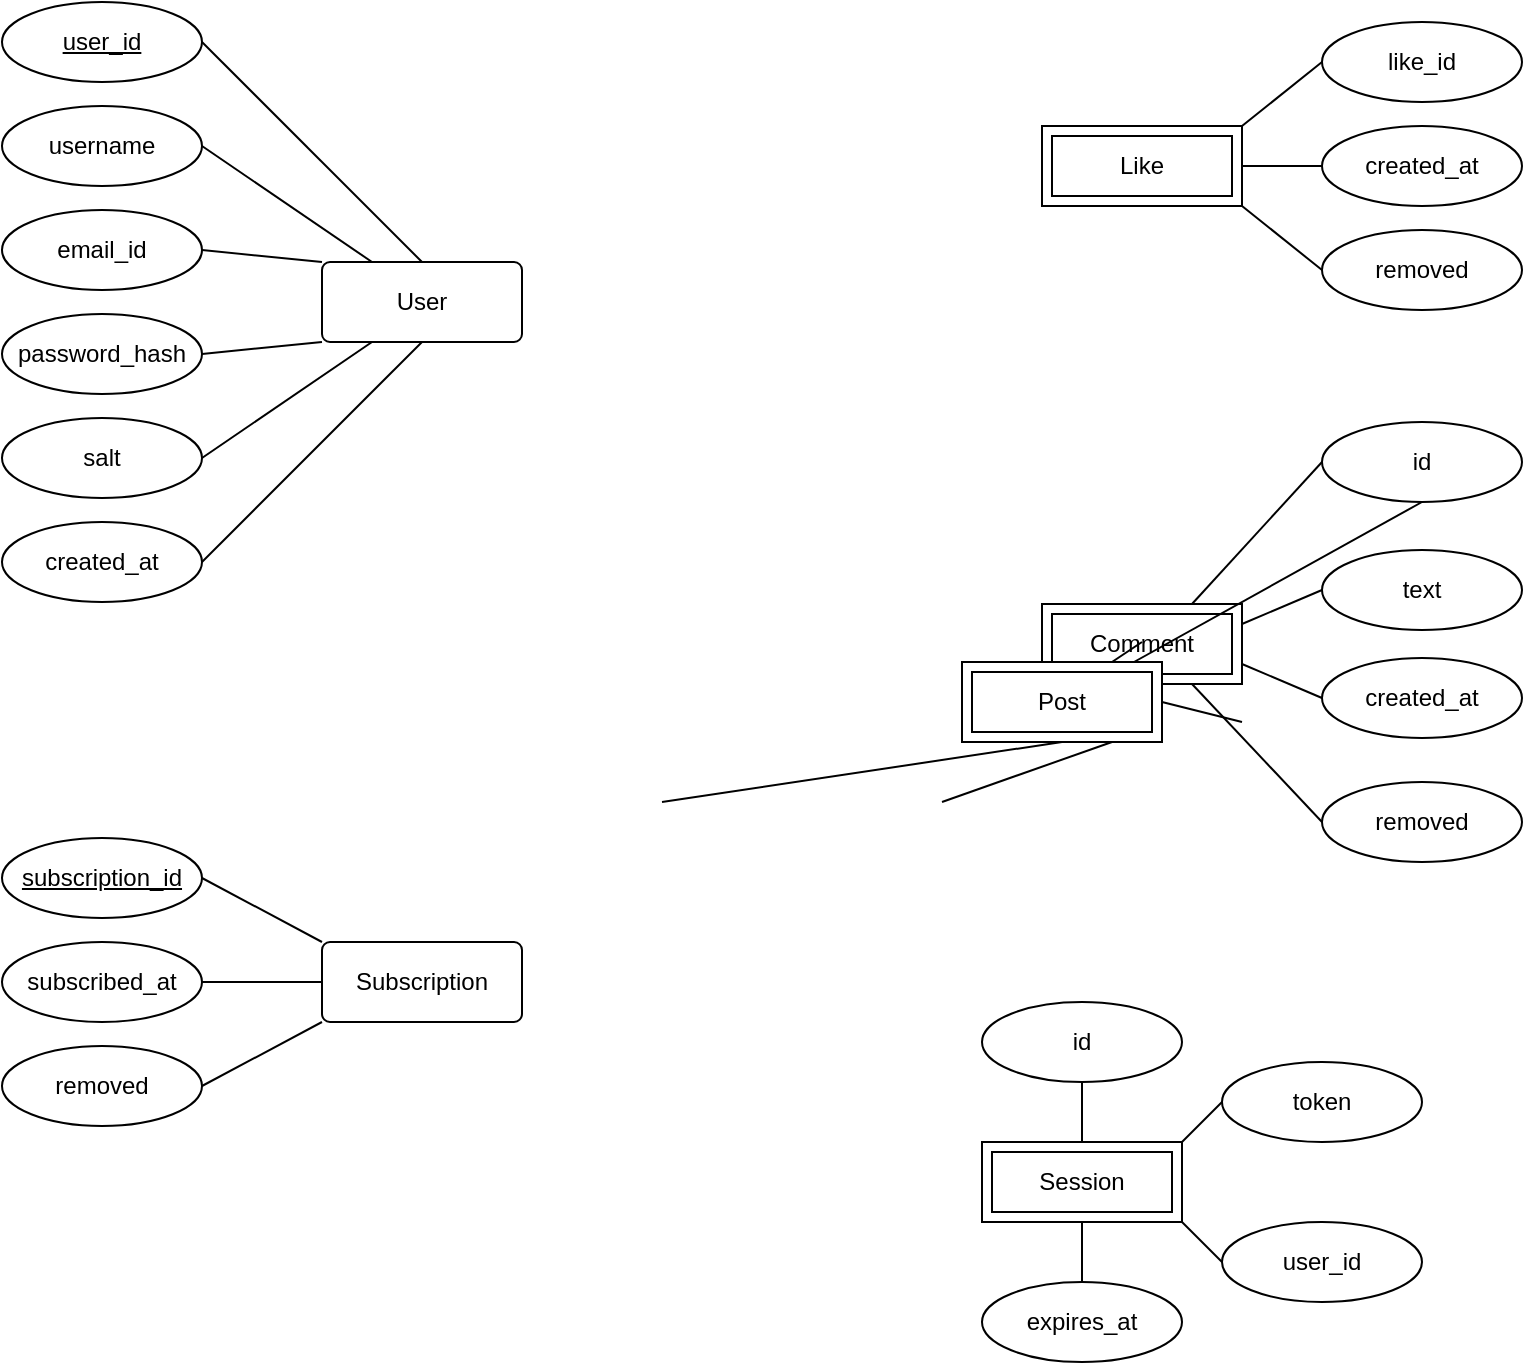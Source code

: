 <mxfile version="22.0.4" type="github">
  <diagram id="R2lEEEUBdFMjLlhIrx00" name="Page-1">
    <mxGraphModel dx="1050" dy="623" grid="1" gridSize="10" guides="1" tooltips="1" connect="1" arrows="1" fold="1" page="1" pageScale="1" pageWidth="850" pageHeight="1100" math="0" shadow="0" extFonts="Permanent Marker^https://fonts.googleapis.com/css?family=Permanent+Marker">
      <root>
        <mxCell id="0" />
        <mxCell id="1" parent="0" />
        <mxCell id="sRpCe-yu5LOxPwtg6V8U-10" value="username" style="ellipse;whiteSpace=wrap;html=1;align=center;" parent="1" vertex="1">
          <mxGeometry x="40" y="82" width="100" height="40" as="geometry" />
        </mxCell>
        <mxCell id="sRpCe-yu5LOxPwtg6V8U-11" value="email_id" style="ellipse;whiteSpace=wrap;html=1;align=center;" parent="1" vertex="1">
          <mxGeometry x="40" y="134" width="100" height="40" as="geometry" />
        </mxCell>
        <mxCell id="sRpCe-yu5LOxPwtg6V8U-12" value="password_hash" style="ellipse;whiteSpace=wrap;html=1;align=center;" parent="1" vertex="1">
          <mxGeometry x="40" y="186" width="100" height="40" as="geometry" />
        </mxCell>
        <mxCell id="sRpCe-yu5LOxPwtg6V8U-13" value="salt" style="ellipse;whiteSpace=wrap;html=1;align=center;" parent="1" vertex="1">
          <mxGeometry x="40" y="238" width="100" height="40" as="geometry" />
        </mxCell>
        <mxCell id="sRpCe-yu5LOxPwtg6V8U-14" value="created_at" style="ellipse;whiteSpace=wrap;html=1;align=center;" parent="1" vertex="1">
          <mxGeometry x="40" y="290" width="100" height="40" as="geometry" />
        </mxCell>
        <mxCell id="sRpCe-yu5LOxPwtg6V8U-30" value="like_id" style="ellipse;whiteSpace=wrap;html=1;align=center;" parent="1" vertex="1">
          <mxGeometry x="700" y="40" width="100" height="40" as="geometry" />
        </mxCell>
        <mxCell id="sRpCe-yu5LOxPwtg6V8U-31" value="removed" style="ellipse;whiteSpace=wrap;html=1;align=center;direction=west;" parent="1" vertex="1">
          <mxGeometry x="700" y="144" width="100" height="40" as="geometry" />
        </mxCell>
        <mxCell id="sRpCe-yu5LOxPwtg6V8U-33" value="User" style="rounded=1;arcSize=10;whiteSpace=wrap;html=1;align=center;" parent="1" vertex="1">
          <mxGeometry x="200" y="160" width="100" height="40" as="geometry" />
        </mxCell>
        <mxCell id="sRpCe-yu5LOxPwtg6V8U-36" value="Like" style="shape=ext;margin=3;double=1;whiteSpace=wrap;html=1;align=center;" parent="1" vertex="1">
          <mxGeometry x="560" y="92" width="100" height="40" as="geometry" />
        </mxCell>
        <mxCell id="sRpCe-yu5LOxPwtg6V8U-37" value="Comment" style="shape=ext;margin=3;double=1;whiteSpace=wrap;html=1;align=center;" parent="1" vertex="1">
          <mxGeometry x="560" y="331" width="100" height="40" as="geometry" />
        </mxCell>
        <mxCell id="QnJ6NagRt4sesBqJA9xz-1" value="user_id" style="ellipse;whiteSpace=wrap;html=1;align=center;fontStyle=4;" vertex="1" parent="1">
          <mxGeometry x="40" y="30" width="100" height="40" as="geometry" />
        </mxCell>
        <mxCell id="QnJ6NagRt4sesBqJA9xz-2" value="created_at" style="ellipse;whiteSpace=wrap;html=1;align=center;" vertex="1" parent="1">
          <mxGeometry x="700" y="92" width="100" height="40" as="geometry" />
        </mxCell>
        <mxCell id="QnJ6NagRt4sesBqJA9xz-3" value="" style="endArrow=none;html=1;rounded=0;exitX=1;exitY=0;exitDx=0;exitDy=0;entryX=0;entryY=0.5;entryDx=0;entryDy=0;" edge="1" parent="1" source="sRpCe-yu5LOxPwtg6V8U-36" target="sRpCe-yu5LOxPwtg6V8U-30">
          <mxGeometry relative="1" as="geometry">
            <mxPoint x="690" y="231" as="sourcePoint" />
            <mxPoint x="850" y="231" as="targetPoint" />
          </mxGeometry>
        </mxCell>
        <mxCell id="QnJ6NagRt4sesBqJA9xz-4" value="" style="endArrow=none;html=1;rounded=0;entryX=0;entryY=0.5;entryDx=0;entryDy=0;exitX=1;exitY=0.5;exitDx=0;exitDy=0;" edge="1" parent="1" source="sRpCe-yu5LOxPwtg6V8U-36" target="QnJ6NagRt4sesBqJA9xz-2">
          <mxGeometry relative="1" as="geometry">
            <mxPoint x="680" y="111" as="sourcePoint" />
            <mxPoint x="710" y="70" as="targetPoint" />
          </mxGeometry>
        </mxCell>
        <mxCell id="QnJ6NagRt4sesBqJA9xz-5" value="" style="endArrow=none;html=1;rounded=0;exitX=1;exitY=1;exitDx=0;exitDy=0;entryX=1;entryY=0.5;entryDx=0;entryDy=0;" edge="1" parent="1" source="sRpCe-yu5LOxPwtg6V8U-36" target="sRpCe-yu5LOxPwtg6V8U-31">
          <mxGeometry relative="1" as="geometry">
            <mxPoint x="680" y="112" as="sourcePoint" />
            <mxPoint x="720" y="80" as="targetPoint" />
          </mxGeometry>
        </mxCell>
        <mxCell id="QnJ6NagRt4sesBqJA9xz-6" value="text" style="ellipse;whiteSpace=wrap;html=1;align=center;" vertex="1" parent="1">
          <mxGeometry x="700" y="304" width="100" height="40" as="geometry" />
        </mxCell>
        <mxCell id="QnJ6NagRt4sesBqJA9xz-7" value="created_at" style="ellipse;whiteSpace=wrap;html=1;align=center;" vertex="1" parent="1">
          <mxGeometry x="700" y="358" width="100" height="40" as="geometry" />
        </mxCell>
        <mxCell id="QnJ6NagRt4sesBqJA9xz-8" value="" style="endArrow=none;html=1;rounded=0;exitX=1;exitY=0.75;exitDx=0;exitDy=0;entryX=0;entryY=0.5;entryDx=0;entryDy=0;" edge="1" parent="1" source="sRpCe-yu5LOxPwtg6V8U-37" target="QnJ6NagRt4sesBqJA9xz-7">
          <mxGeometry relative="1" as="geometry">
            <mxPoint x="690" y="231" as="sourcePoint" />
            <mxPoint x="850" y="231" as="targetPoint" />
          </mxGeometry>
        </mxCell>
        <mxCell id="QnJ6NagRt4sesBqJA9xz-9" value="" style="endArrow=none;html=1;rounded=0;exitX=1;exitY=0.25;exitDx=0;exitDy=0;entryX=0;entryY=0.5;entryDx=0;entryDy=0;" edge="1" parent="1" source="sRpCe-yu5LOxPwtg6V8U-37" target="QnJ6NagRt4sesBqJA9xz-6">
          <mxGeometry relative="1" as="geometry">
            <mxPoint x="650" y="371" as="sourcePoint" />
            <mxPoint x="710" y="388" as="targetPoint" />
          </mxGeometry>
        </mxCell>
        <mxCell id="QnJ6NagRt4sesBqJA9xz-11" value="" style="endArrow=none;html=1;rounded=0;exitX=1;exitY=0.5;exitDx=0;exitDy=0;entryX=0.5;entryY=0;entryDx=0;entryDy=0;" edge="1" parent="1" source="QnJ6NagRt4sesBqJA9xz-1" target="sRpCe-yu5LOxPwtg6V8U-33">
          <mxGeometry relative="1" as="geometry">
            <mxPoint x="430" y="190" as="sourcePoint" />
            <mxPoint x="590" y="190" as="targetPoint" />
          </mxGeometry>
        </mxCell>
        <mxCell id="QnJ6NagRt4sesBqJA9xz-12" value="" style="endArrow=none;html=1;rounded=0;exitX=1;exitY=0.5;exitDx=0;exitDy=0;entryX=0.25;entryY=1;entryDx=0;entryDy=0;" edge="1" parent="1" source="sRpCe-yu5LOxPwtg6V8U-13" target="sRpCe-yu5LOxPwtg6V8U-33">
          <mxGeometry relative="1" as="geometry">
            <mxPoint x="150" y="60" as="sourcePoint" />
            <mxPoint x="260" y="170" as="targetPoint" />
          </mxGeometry>
        </mxCell>
        <mxCell id="QnJ6NagRt4sesBqJA9xz-13" value="" style="endArrow=none;html=1;rounded=0;exitX=1;exitY=0.5;exitDx=0;exitDy=0;entryX=0;entryY=1;entryDx=0;entryDy=0;" edge="1" parent="1" source="sRpCe-yu5LOxPwtg6V8U-12" target="sRpCe-yu5LOxPwtg6V8U-33">
          <mxGeometry relative="1" as="geometry">
            <mxPoint x="160" y="70" as="sourcePoint" />
            <mxPoint x="270" y="180" as="targetPoint" />
          </mxGeometry>
        </mxCell>
        <mxCell id="QnJ6NagRt4sesBqJA9xz-14" value="" style="endArrow=none;html=1;rounded=0;exitX=1;exitY=0.5;exitDx=0;exitDy=0;entryX=0;entryY=0;entryDx=0;entryDy=0;" edge="1" parent="1" source="sRpCe-yu5LOxPwtg6V8U-11" target="sRpCe-yu5LOxPwtg6V8U-33">
          <mxGeometry relative="1" as="geometry">
            <mxPoint x="170" y="80" as="sourcePoint" />
            <mxPoint x="280" y="190" as="targetPoint" />
          </mxGeometry>
        </mxCell>
        <mxCell id="QnJ6NagRt4sesBqJA9xz-15" value="" style="endArrow=none;html=1;rounded=0;exitX=1;exitY=0.5;exitDx=0;exitDy=0;entryX=0.25;entryY=0;entryDx=0;entryDy=0;" edge="1" parent="1" source="sRpCe-yu5LOxPwtg6V8U-10" target="sRpCe-yu5LOxPwtg6V8U-33">
          <mxGeometry relative="1" as="geometry">
            <mxPoint x="180" y="90" as="sourcePoint" />
            <mxPoint x="290" y="200" as="targetPoint" />
          </mxGeometry>
        </mxCell>
        <mxCell id="QnJ6NagRt4sesBqJA9xz-16" value="" style="endArrow=none;html=1;rounded=0;exitX=1;exitY=0.5;exitDx=0;exitDy=0;entryX=0.5;entryY=1;entryDx=0;entryDy=0;" edge="1" parent="1" source="sRpCe-yu5LOxPwtg6V8U-14" target="sRpCe-yu5LOxPwtg6V8U-33">
          <mxGeometry relative="1" as="geometry">
            <mxPoint x="150" y="268" as="sourcePoint" />
            <mxPoint x="235" y="210" as="targetPoint" />
          </mxGeometry>
        </mxCell>
        <mxCell id="VMuPDI3IVHIFIsVgMCY_-1" value="Session" style="shape=ext;margin=3;double=1;whiteSpace=wrap;html=1;align=center;" vertex="1" parent="1">
          <mxGeometry x="530" y="600" width="100" height="40" as="geometry" />
        </mxCell>
        <mxCell id="VMuPDI3IVHIFIsVgMCY_-2" value="expires_at" style="ellipse;whiteSpace=wrap;html=1;align=center;" vertex="1" parent="1">
          <mxGeometry x="530" y="670" width="100" height="40" as="geometry" />
        </mxCell>
        <mxCell id="VMuPDI3IVHIFIsVgMCY_-3" value="user_id" style="ellipse;whiteSpace=wrap;html=1;align=center;" vertex="1" parent="1">
          <mxGeometry x="650" y="640" width="100" height="40" as="geometry" />
        </mxCell>
        <mxCell id="VMuPDI3IVHIFIsVgMCY_-4" value="token" style="ellipse;whiteSpace=wrap;html=1;align=center;" vertex="1" parent="1">
          <mxGeometry x="650" y="560" width="100" height="40" as="geometry" />
        </mxCell>
        <mxCell id="VMuPDI3IVHIFIsVgMCY_-5" value="id" style="ellipse;whiteSpace=wrap;html=1;align=center;" vertex="1" parent="1">
          <mxGeometry x="530" y="530" width="100" height="40" as="geometry" />
        </mxCell>
        <mxCell id="VMuPDI3IVHIFIsVgMCY_-10" value="id" style="ellipse;whiteSpace=wrap;html=1;align=center;" vertex="1" parent="1">
          <mxGeometry x="700" y="240" width="100" height="40" as="geometry" />
        </mxCell>
        <mxCell id="VMuPDI3IVHIFIsVgMCY_-12" value="" style="endArrow=none;html=1;rounded=0;entryX=0.5;entryY=1;entryDx=0;entryDy=0;exitX=0.5;exitY=0;exitDx=0;exitDy=0;" edge="1" parent="1" source="VMuPDI3IVHIFIsVgMCY_-1" target="VMuPDI3IVHIFIsVgMCY_-5">
          <mxGeometry relative="1" as="geometry">
            <mxPoint x="390" y="579.5" as="sourcePoint" />
            <mxPoint x="550" y="579.5" as="targetPoint" />
          </mxGeometry>
        </mxCell>
        <mxCell id="VMuPDI3IVHIFIsVgMCY_-13" value="" style="endArrow=none;html=1;rounded=0;entryX=0.5;entryY=0;entryDx=0;entryDy=0;exitX=0.5;exitY=1;exitDx=0;exitDy=0;" edge="1" parent="1" source="VMuPDI3IVHIFIsVgMCY_-1" target="VMuPDI3IVHIFIsVgMCY_-2">
          <mxGeometry relative="1" as="geometry">
            <mxPoint x="400" y="659.5" as="sourcePoint" />
            <mxPoint x="560" y="659.5" as="targetPoint" />
          </mxGeometry>
        </mxCell>
        <mxCell id="VMuPDI3IVHIFIsVgMCY_-14" value="" style="endArrow=none;html=1;rounded=0;entryX=0;entryY=0.5;entryDx=0;entryDy=0;exitX=1;exitY=1;exitDx=0;exitDy=0;" edge="1" parent="1" source="VMuPDI3IVHIFIsVgMCY_-1" target="VMuPDI3IVHIFIsVgMCY_-3">
          <mxGeometry relative="1" as="geometry">
            <mxPoint x="500" y="659.5" as="sourcePoint" />
            <mxPoint x="640" y="660" as="targetPoint" />
          </mxGeometry>
        </mxCell>
        <mxCell id="VMuPDI3IVHIFIsVgMCY_-15" value="" style="endArrow=none;html=1;rounded=0;entryX=0;entryY=0.5;entryDx=0;entryDy=0;exitX=1;exitY=0;exitDx=0;exitDy=0;" edge="1" parent="1" source="VMuPDI3IVHIFIsVgMCY_-1" target="VMuPDI3IVHIFIsVgMCY_-4">
          <mxGeometry relative="1" as="geometry">
            <mxPoint x="500" y="590" as="sourcePoint" />
            <mxPoint x="660" y="590" as="targetPoint" />
          </mxGeometry>
        </mxCell>
        <mxCell id="VMuPDI3IVHIFIsVgMCY_-20" value="" style="endArrow=none;html=1;rounded=0;entryX=0;entryY=0.5;entryDx=0;entryDy=0;exitX=0.75;exitY=0;exitDx=0;exitDy=0;" edge="1" parent="1" source="sRpCe-yu5LOxPwtg6V8U-37" target="VMuPDI3IVHIFIsVgMCY_-10">
          <mxGeometry relative="1" as="geometry">
            <mxPoint x="320" y="630" as="sourcePoint" />
            <mxPoint x="480" y="630" as="targetPoint" />
          </mxGeometry>
        </mxCell>
        <mxCell id="QnJ6NagRt4sesBqJA9xz-17" value="removed" style="ellipse;whiteSpace=wrap;html=1;align=center;" vertex="1" parent="1">
          <mxGeometry x="700" y="420" width="100" height="40" as="geometry" />
        </mxCell>
        <mxCell id="VMuPDI3IVHIFIsVgMCY_-23" value="Post" style="shape=ext;margin=3;double=1;whiteSpace=wrap;html=1;align=center;" vertex="1" parent="1">
          <mxGeometry x="520" y="360" width="100" height="40" as="geometry" />
        </mxCell>
        <mxCell id="QnJ6NagRt4sesBqJA9xz-18" value="" style="endArrow=none;html=1;rounded=0;entryX=0;entryY=0.5;entryDx=0;entryDy=0;exitX=0.75;exitY=1;exitDx=0;exitDy=0;" edge="1" parent="1" source="sRpCe-yu5LOxPwtg6V8U-37" target="QnJ6NagRt4sesBqJA9xz-17">
          <mxGeometry relative="1" as="geometry">
            <mxPoint x="645" y="341" as="sourcePoint" />
            <mxPoint x="710" y="270" as="targetPoint" />
          </mxGeometry>
        </mxCell>
        <mxCell id="VMuPDI3IVHIFIsVgMCY_-24" value="" style="endArrow=none;html=1;rounded=0;entryX=0;entryY=0.5;entryDx=0;entryDy=0;" edge="1" parent="1">
          <mxGeometry relative="1" as="geometry">
            <mxPoint x="620" y="380" as="sourcePoint" />
            <mxPoint x="660" y="390" as="targetPoint" />
          </mxGeometry>
        </mxCell>
        <mxCell id="VMuPDI3IVHIFIsVgMCY_-25" value="" style="endArrow=none;html=1;rounded=0;entryX=0;entryY=0.5;entryDx=0;entryDy=0;exitX=0.75;exitY=1;exitDx=0;exitDy=0;" edge="1" parent="1" source="VMuPDI3IVHIFIsVgMCY_-23">
          <mxGeometry relative="1" as="geometry">
            <mxPoint x="350" y="430" as="sourcePoint" />
            <mxPoint x="510" y="430" as="targetPoint" />
          </mxGeometry>
        </mxCell>
        <mxCell id="VMuPDI3IVHIFIsVgMCY_-26" value="" style="endArrow=none;html=1;rounded=0;entryX=0.5;entryY=0;entryDx=0;entryDy=0;exitX=0.5;exitY=1;exitDx=0;exitDy=0;" edge="1" parent="1" source="VMuPDI3IVHIFIsVgMCY_-23">
          <mxGeometry relative="1" as="geometry">
            <mxPoint x="210" y="430" as="sourcePoint" />
            <mxPoint x="370" y="430" as="targetPoint" />
          </mxGeometry>
        </mxCell>
        <mxCell id="VMuPDI3IVHIFIsVgMCY_-27" value="" style="endArrow=none;html=1;rounded=0;exitX=0.75;exitY=0;exitDx=0;exitDy=0;entryX=0;entryY=0.5;entryDx=0;entryDy=0;" edge="1" parent="1" source="VMuPDI3IVHIFIsVgMCY_-23">
          <mxGeometry relative="1" as="geometry">
            <mxPoint x="450" y="350" as="sourcePoint" />
            <mxPoint x="610" y="350" as="targetPoint" />
          </mxGeometry>
        </mxCell>
        <mxCell id="VMuPDI3IVHIFIsVgMCY_-28" value="" style="endArrow=none;html=1;rounded=0;entryX=0.5;entryY=1;entryDx=0;entryDy=0;" edge="1" parent="1" source="VMuPDI3IVHIFIsVgMCY_-23" target="VMuPDI3IVHIFIsVgMCY_-10">
          <mxGeometry relative="1" as="geometry">
            <mxPoint x="230" y="450" as="sourcePoint" />
            <mxPoint x="390" y="450" as="targetPoint" />
          </mxGeometry>
        </mxCell>
        <mxCell id="QnJ6NagRt4sesBqJA9xz-19" value="subscribed_at" style="ellipse;whiteSpace=wrap;html=1;align=center;" vertex="1" parent="1">
          <mxGeometry x="40" y="500" width="100" height="40" as="geometry" />
        </mxCell>
        <mxCell id="QnJ6NagRt4sesBqJA9xz-20" value="removed" style="ellipse;whiteSpace=wrap;html=1;align=center;" vertex="1" parent="1">
          <mxGeometry x="40" y="552" width="100" height="40" as="geometry" />
        </mxCell>
        <mxCell id="QnJ6NagRt4sesBqJA9xz-24" value="Subscription" style="rounded=1;arcSize=10;whiteSpace=wrap;html=1;align=center;" vertex="1" parent="1">
          <mxGeometry x="200" y="500" width="100" height="40" as="geometry" />
        </mxCell>
        <mxCell id="QnJ6NagRt4sesBqJA9xz-25" value="subscription_id" style="ellipse;whiteSpace=wrap;html=1;align=center;fontStyle=4;" vertex="1" parent="1">
          <mxGeometry x="40" y="448" width="100" height="40" as="geometry" />
        </mxCell>
        <mxCell id="QnJ6NagRt4sesBqJA9xz-26" value="" style="endArrow=none;html=1;rounded=0;exitX=1;exitY=0.5;exitDx=0;exitDy=0;entryX=0;entryY=0;entryDx=0;entryDy=0;" edge="1" parent="1" source="QnJ6NagRt4sesBqJA9xz-25" target="QnJ6NagRt4sesBqJA9xz-24">
          <mxGeometry relative="1" as="geometry">
            <mxPoint x="430" y="530" as="sourcePoint" />
            <mxPoint x="590" y="530" as="targetPoint" />
          </mxGeometry>
        </mxCell>
        <mxCell id="QnJ6NagRt4sesBqJA9xz-29" value="" style="endArrow=none;html=1;rounded=0;exitX=1;exitY=0.5;exitDx=0;exitDy=0;entryX=0;entryY=1;entryDx=0;entryDy=0;" edge="1" parent="1" source="QnJ6NagRt4sesBqJA9xz-20" target="QnJ6NagRt4sesBqJA9xz-24">
          <mxGeometry relative="1" as="geometry">
            <mxPoint x="170" y="420" as="sourcePoint" />
            <mxPoint x="280" y="530" as="targetPoint" />
          </mxGeometry>
        </mxCell>
        <mxCell id="QnJ6NagRt4sesBqJA9xz-30" value="" style="endArrow=none;html=1;rounded=0;exitX=1;exitY=0.5;exitDx=0;exitDy=0;entryX=0;entryY=0.5;entryDx=0;entryDy=0;" edge="1" parent="1" source="QnJ6NagRt4sesBqJA9xz-19" target="QnJ6NagRt4sesBqJA9xz-24">
          <mxGeometry relative="1" as="geometry">
            <mxPoint x="180" y="430" as="sourcePoint" />
            <mxPoint x="290" y="540" as="targetPoint" />
          </mxGeometry>
        </mxCell>
      </root>
    </mxGraphModel>
  </diagram>
</mxfile>
